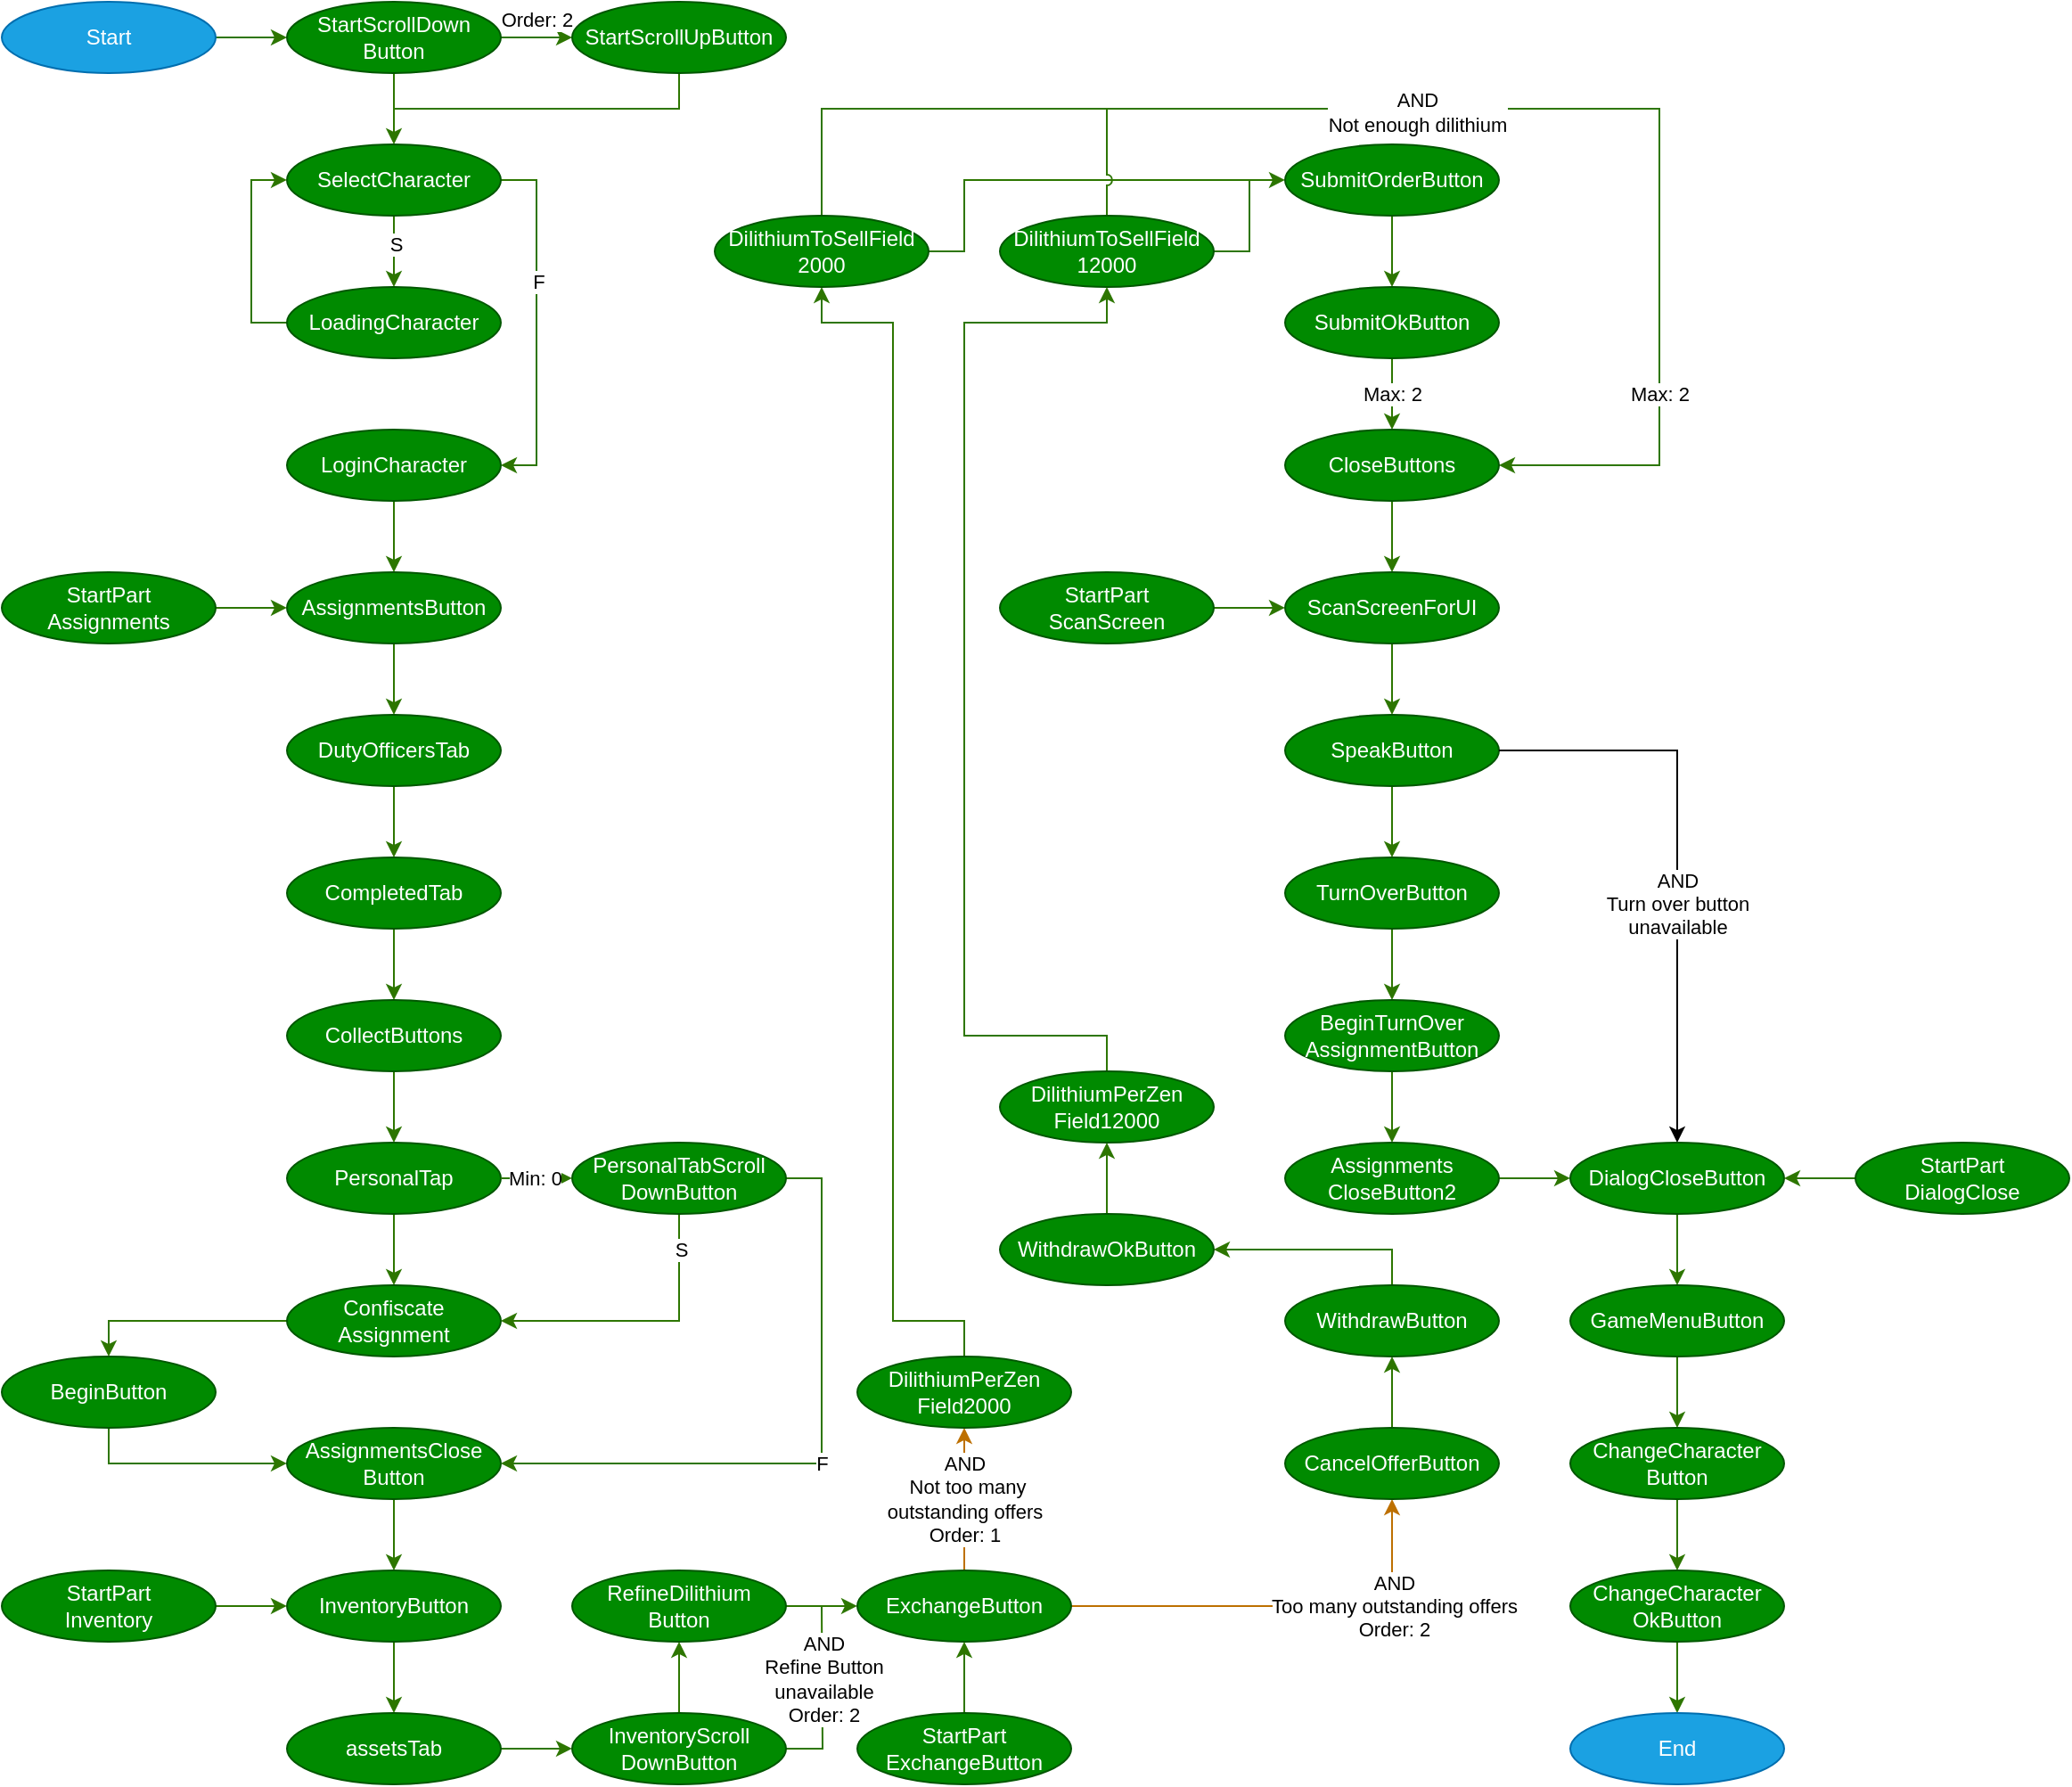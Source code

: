 <mxfile version="13.3.1" type="device"><diagram id="W7NEpKepBvYBmxMzA08W" name="Page-1"><mxGraphModel dx="813" dy="470" grid="1" gridSize="10" guides="1" tooltips="1" connect="1" arrows="1" fold="1" page="1" pageScale="1" pageWidth="1169" pageHeight="1654" background="none" math="0" shadow="0"><root><mxCell id="0"/><mxCell id="1" parent="0"/><mxCell id="Cbewk5WltCpb9IQP1k_U-22" style="edgeStyle=orthogonalEdgeStyle;rounded=0;jumpStyle=arc;orthogonalLoop=1;jettySize=auto;html=1;entryX=0;entryY=0.5;entryDx=0;entryDy=0;endArrow=classic;endFill=1;fillColor=#60a917;strokeColor=#2D7600;" edge="1" parent="1" source="p_ywFvlZEcqNKrBGRxpG-5" target="p_ywFvlZEcqNKrBGRxpG-8"><mxGeometry relative="1" as="geometry"/></mxCell><mxCell id="p_ywFvlZEcqNKrBGRxpG-5" value="Start" style="ellipse;whiteSpace=wrap;html=1;fillColor=#1ba1e2;strokeColor=#006EAF;fontColor=#ffffff;strokeWidth=1;perimeterSpacing=0;" parent="1" vertex="1"><mxGeometry width="120" height="40" as="geometry"/></mxCell><mxCell id="p_ywFvlZEcqNKrBGRxpG-17" value="" style="edgeStyle=orthogonalEdgeStyle;rounded=0;orthogonalLoop=1;jettySize=auto;html=1;fillColor=#60a917;strokeColor=#2D7600;" parent="1" source="p_ywFvlZEcqNKrBGRxpG-7" target="p_ywFvlZEcqNKrBGRxpG-16" edge="1"><mxGeometry relative="1" as="geometry"/></mxCell><mxCell id="p_ywFvlZEcqNKrBGRxpG-7" value="LoginCharacter" style="ellipse;whiteSpace=wrap;html=1;fillColor=#008a00;strokeColor=#005700;fontColor=#ffffff;" parent="1" vertex="1"><mxGeometry x="160" y="239.97" width="120" height="40" as="geometry"/></mxCell><mxCell id="p_ywFvlZEcqNKrBGRxpG-19" value="" style="edgeStyle=orthogonalEdgeStyle;rounded=0;orthogonalLoop=1;jettySize=auto;html=1;fillColor=#60a917;strokeColor=#2D7600;" parent="1" source="p_ywFvlZEcqNKrBGRxpG-16" target="p_ywFvlZEcqNKrBGRxpG-18" edge="1"><mxGeometry relative="1" as="geometry"/></mxCell><mxCell id="p_ywFvlZEcqNKrBGRxpG-16" value="AssignmentsButton" style="ellipse;whiteSpace=wrap;html=1;fillColor=#008a00;strokeColor=#005700;fontColor=#ffffff;" parent="1" vertex="1"><mxGeometry x="160" y="319.97" width="120" height="40" as="geometry"/></mxCell><mxCell id="3TfH2J4au8rCLl3XLpW0-4" style="edgeStyle=orthogonalEdgeStyle;rounded=0;orthogonalLoop=1;jettySize=auto;html=1;exitX=1;exitY=0.5;exitDx=0;exitDy=0;entryX=0;entryY=0.5;entryDx=0;entryDy=0;fillColor=#60a917;strokeColor=#2D7600;" parent="1" source="3TfH2J4au8rCLl3XLpW0-2" target="p_ywFvlZEcqNKrBGRxpG-16" edge="1"><mxGeometry relative="1" as="geometry"/></mxCell><mxCell id="3TfH2J4au8rCLl3XLpW0-2" value="StartPart&lt;br&gt;Assignments" style="ellipse;whiteSpace=wrap;html=1;fillColor=#008a00;strokeColor=#005700;fontColor=#ffffff;" parent="1" vertex="1"><mxGeometry y="319.97" width="120" height="40" as="geometry"/></mxCell><mxCell id="p_ywFvlZEcqNKrBGRxpG-21" value="" style="edgeStyle=orthogonalEdgeStyle;rounded=0;orthogonalLoop=1;jettySize=auto;html=1;fillColor=#60a917;strokeColor=#2D7600;" parent="1" source="p_ywFvlZEcqNKrBGRxpG-18" target="p_ywFvlZEcqNKrBGRxpG-20" edge="1"><mxGeometry relative="1" as="geometry"/></mxCell><mxCell id="p_ywFvlZEcqNKrBGRxpG-18" value="DutyOfficersTab" style="ellipse;whiteSpace=wrap;html=1;fillColor=#008a00;strokeColor=#005700;fontColor=#ffffff;" parent="1" vertex="1"><mxGeometry x="160" y="399.97" width="120" height="40" as="geometry"/></mxCell><mxCell id="p_ywFvlZEcqNKrBGRxpG-23" value="" style="edgeStyle=orthogonalEdgeStyle;rounded=0;orthogonalLoop=1;jettySize=auto;html=1;fillColor=#60a917;strokeColor=#2D7600;" parent="1" source="p_ywFvlZEcqNKrBGRxpG-20" target="p_ywFvlZEcqNKrBGRxpG-22" edge="1"><mxGeometry relative="1" as="geometry"/></mxCell><mxCell id="p_ywFvlZEcqNKrBGRxpG-20" value="CompletedTab" style="ellipse;whiteSpace=wrap;html=1;fillColor=#008a00;strokeColor=#005700;fontColor=#ffffff;" parent="1" vertex="1"><mxGeometry x="160" y="479.97" width="120" height="40" as="geometry"/></mxCell><mxCell id="p_ywFvlZEcqNKrBGRxpG-25" value="" style="edgeStyle=orthogonalEdgeStyle;rounded=0;orthogonalLoop=1;jettySize=auto;html=1;fillColor=#60a917;strokeColor=#2D7600;" parent="1" source="p_ywFvlZEcqNKrBGRxpG-22" target="p_ywFvlZEcqNKrBGRxpG-24" edge="1"><mxGeometry relative="1" as="geometry"/></mxCell><mxCell id="p_ywFvlZEcqNKrBGRxpG-22" value="CollectButtons" style="ellipse;whiteSpace=wrap;html=1;fillColor=#008a00;strokeColor=#005700;fontColor=#ffffff;" parent="1" vertex="1"><mxGeometry x="160" y="559.97" width="120" height="40" as="geometry"/></mxCell><mxCell id="p_ywFvlZEcqNKrBGRxpG-27" value="" style="edgeStyle=orthogonalEdgeStyle;rounded=0;orthogonalLoop=1;jettySize=auto;html=1;fillColor=#60a917;strokeColor=#2D7600;" parent="1" source="p_ywFvlZEcqNKrBGRxpG-24" target="p_ywFvlZEcqNKrBGRxpG-26" edge="1"><mxGeometry relative="1" as="geometry"/></mxCell><mxCell id="p_ywFvlZEcqNKrBGRxpG-24" value="PersonalTap" style="ellipse;whiteSpace=wrap;html=1;fillColor=#008a00;strokeColor=#005700;fontColor=#ffffff;" parent="1" vertex="1"><mxGeometry x="160" y="639.97" width="120" height="40" as="geometry"/></mxCell><mxCell id="fMu2e2osi7Rd0X2-IDZ--2" value="" style="edgeStyle=orthogonalEdgeStyle;rounded=0;orthogonalLoop=1;jettySize=auto;html=1;fillColor=#60a917;strokeColor=#2D7600;entryX=0.5;entryY=0;entryDx=0;entryDy=0;" parent="1" source="p_ywFvlZEcqNKrBGRxpG-26" target="fMu2e2osi7Rd0X2-IDZ--1" edge="1"><mxGeometry relative="1" as="geometry"/></mxCell><mxCell id="p_ywFvlZEcqNKrBGRxpG-26" value="Confiscate&lt;br&gt;Assignment" style="ellipse;whiteSpace=wrap;html=1;fillColor=#008a00;strokeColor=#005700;fontColor=#ffffff;" parent="1" vertex="1"><mxGeometry x="160" y="719.97" width="120" height="40" as="geometry"/></mxCell><mxCell id="fMu2e2osi7Rd0X2-IDZ--3" style="edgeStyle=orthogonalEdgeStyle;rounded=0;orthogonalLoop=1;jettySize=auto;html=1;exitX=0.5;exitY=1;exitDx=0;exitDy=0;entryX=0;entryY=0.5;entryDx=0;entryDy=0;fillColor=#60a917;strokeColor=#2D7600;" parent="1" source="fMu2e2osi7Rd0X2-IDZ--1" target="p_ywFvlZEcqNKrBGRxpG-32" edge="1"><mxGeometry relative="1" as="geometry"><Array as="points"><mxPoint x="60" y="819.97"/></Array></mxGeometry></mxCell><mxCell id="fMu2e2osi7Rd0X2-IDZ--1" value="BeginButton" style="ellipse;whiteSpace=wrap;html=1;fillColor=#008a00;strokeColor=#005700;fontColor=#ffffff;" parent="1" vertex="1"><mxGeometry y="759.97" width="120" height="40" as="geometry"/></mxCell><mxCell id="p_ywFvlZEcqNKrBGRxpG-38" value="" style="edgeStyle=orthogonalEdgeStyle;rounded=0;orthogonalLoop=1;jettySize=auto;html=1;fillColor=#60a917;strokeColor=#2D7600;entryX=0.5;entryY=0;entryDx=0;entryDy=0;" parent="1" source="p_ywFvlZEcqNKrBGRxpG-32" target="p_ywFvlZEcqNKrBGRxpG-37" edge="1"><mxGeometry relative="1" as="geometry"><mxPoint x="120" y="849.97" as="targetPoint"/><Array as="points"><mxPoint x="220" y="859.97"/><mxPoint x="220" y="859.97"/></Array></mxGeometry></mxCell><mxCell id="p_ywFvlZEcqNKrBGRxpG-32" value="AssignmentsClose&lt;br&gt;Button" style="ellipse;whiteSpace=wrap;html=1;fillColor=#008a00;strokeColor=#005700;fontColor=#ffffff;" parent="1" vertex="1"><mxGeometry x="160" y="799.97" width="120" height="40" as="geometry"/></mxCell><mxCell id="gNzH6PHO-jye1WKXRPZz-3" value="" style="edgeStyle=orthogonalEdgeStyle;rounded=0;orthogonalLoop=1;jettySize=auto;html=1;fillColor=#60a917;strokeColor=#2D7600;" parent="1" source="p_ywFvlZEcqNKrBGRxpG-37" target="gNzH6PHO-jye1WKXRPZz-2" edge="1"><mxGeometry relative="1" as="geometry"/></mxCell><mxCell id="p_ywFvlZEcqNKrBGRxpG-37" value="InventoryButton" style="ellipse;whiteSpace=wrap;html=1;fillColor=#008a00;strokeColor=#005700;fontColor=#ffffff;" parent="1" vertex="1"><mxGeometry x="160" y="879.97" width="120" height="40" as="geometry"/></mxCell><mxCell id="gNzH6PHO-jye1WKXRPZz-4" style="edgeStyle=orthogonalEdgeStyle;rounded=0;orthogonalLoop=1;jettySize=auto;html=1;exitX=1;exitY=0.5;exitDx=0;exitDy=0;entryX=0;entryY=0.5;entryDx=0;entryDy=0;fillColor=#60a917;strokeColor=#2D7600;" parent="1" source="gNzH6PHO-jye1WKXRPZz-2" target="p_ywFvlZEcqNKrBGRxpG-41" edge="1"><mxGeometry relative="1" as="geometry"/></mxCell><mxCell id="gNzH6PHO-jye1WKXRPZz-2" value="assetsTab" style="ellipse;whiteSpace=wrap;html=1;fillColor=#008a00;strokeColor=#005700;fontColor=#ffffff;" parent="1" vertex="1"><mxGeometry x="160" y="959.97" width="120" height="40" as="geometry"/></mxCell><mxCell id="gNzH6PHO-jye1WKXRPZz-1" style="edgeStyle=orthogonalEdgeStyle;rounded=0;orthogonalLoop=1;jettySize=auto;html=1;fillColor=#60a917;strokeColor=#2D7600;entryX=0.5;entryY=1;entryDx=0;entryDy=0;exitX=0.5;exitY=0;exitDx=0;exitDy=0;" parent="1" source="p_ywFvlZEcqNKrBGRxpG-41" target="p_ywFvlZEcqNKrBGRxpG-39" edge="1"><mxGeometry relative="1" as="geometry"><mxPoint x="340" y="1119.97" as="targetPoint"/><Array as="points"/><mxPoint x="480" y="1119.97" as="sourcePoint"/></mxGeometry></mxCell><mxCell id="Cbewk5WltCpb9IQP1k_U-2" value="" style="edgeStyle=orthogonalEdgeStyle;rounded=0;orthogonalLoop=1;jettySize=auto;html=1;fillColor=#60a917;strokeColor=#2D7600;endArrow=none;endFill=0;" edge="1" parent="1" source="p_ywFvlZEcqNKrBGRxpG-41"><mxGeometry x="0.2" relative="1" as="geometry"><mxPoint x="460" y="900" as="targetPoint"/><mxPoint as="offset"/></mxGeometry></mxCell><mxCell id="Cbewk5WltCpb9IQP1k_U-20" value="AND&lt;br&gt;Refine Button&lt;br&gt;unavailable&lt;br&gt;Order: 2" style="edgeLabel;html=1;align=center;verticalAlign=middle;resizable=0;points=[];" vertex="1" connectable="0" parent="Cbewk5WltCpb9IQP1k_U-2"><mxGeometry x="0.012" y="2" relative="1" as="geometry"><mxPoint x="1.98" y="-9.17" as="offset"/></mxGeometry></mxCell><mxCell id="p_ywFvlZEcqNKrBGRxpG-41" value="InventoryScroll&lt;br&gt;DownButton" style="ellipse;whiteSpace=wrap;html=1;fillColor=#008a00;strokeColor=#005700;fontColor=#ffffff;" parent="1" vertex="1"><mxGeometry x="320" y="959.97" width="120" height="40" as="geometry"/></mxCell><mxCell id="p_ywFvlZEcqNKrBGRxpG-48" value="" style="edgeStyle=orthogonalEdgeStyle;rounded=0;orthogonalLoop=1;jettySize=auto;html=1;exitX=1;exitY=0.5;exitDx=0;exitDy=0;fillColor=#60a917;strokeColor=#2D7600;entryX=0;entryY=0.5;entryDx=0;entryDy=0;" parent="1" source="p_ywFvlZEcqNKrBGRxpG-39" target="p_ywFvlZEcqNKrBGRxpG-47" edge="1"><mxGeometry relative="1" as="geometry"><mxPoint x="440" y="1099.97" as="sourcePoint"/></mxGeometry></mxCell><mxCell id="p_ywFvlZEcqNKrBGRxpG-39" value="RefineDilithium&lt;br&gt;Button" style="ellipse;whiteSpace=wrap;html=1;fillColor=#008a00;strokeColor=#005700;fontColor=#ffffff;" parent="1" vertex="1"><mxGeometry x="320" y="879.97" width="120" height="40" as="geometry"/></mxCell><mxCell id="p_ywFvlZEcqNKrBGRxpG-50" value="" style="edgeStyle=orthogonalEdgeStyle;rounded=0;orthogonalLoop=1;jettySize=auto;html=1;fillColor=#f0a30a;strokeColor=#BD7000;" parent="1" source="p_ywFvlZEcqNKrBGRxpG-47" target="p_ywFvlZEcqNKrBGRxpG-49" edge="1"><mxGeometry relative="1" as="geometry"/></mxCell><mxCell id="dbZyJBr1AUIEN_ZuIDMa-4" value="AND&lt;br&gt;&amp;nbsp;Not too many &lt;br&gt;outstanding offers&lt;br&gt;Order: 1" style="edgeLabel;html=1;align=center;verticalAlign=middle;resizable=0;points=[];" parent="p_ywFvlZEcqNKrBGRxpG-50" vertex="1" connectable="0"><mxGeometry x="-0.248" relative="1" as="geometry"><mxPoint y="-10" as="offset"/></mxGeometry></mxCell><mxCell id="fMu2e2osi7Rd0X2-IDZ--8" value="" style="edgeStyle=orthogonalEdgeStyle;rounded=0;orthogonalLoop=1;jettySize=auto;html=1;fillColor=#f0a30a;strokeColor=#BD7000;" parent="1" source="p_ywFvlZEcqNKrBGRxpG-47" target="fMu2e2osi7Rd0X2-IDZ--7" edge="1"><mxGeometry relative="1" as="geometry"/></mxCell><mxCell id="fMu2e2osi7Rd0X2-IDZ--10" value="AND&lt;br&gt;Too many outstanding&amp;nbsp;offers&lt;br&gt;Order: 2" style="edgeLabel;html=1;align=center;verticalAlign=middle;resizable=0;points=[];" parent="fMu2e2osi7Rd0X2-IDZ--8" vertex="1" connectable="0"><mxGeometry x="-0.284" y="-1" relative="1" as="geometry"><mxPoint x="94.29" y="-1.03" as="offset"/></mxGeometry></mxCell><mxCell id="p_ywFvlZEcqNKrBGRxpG-47" value="ExchangeButton" style="ellipse;whiteSpace=wrap;html=1;fillColor=#008a00;strokeColor=#005700;fontColor=#ffffff;" parent="1" vertex="1"><mxGeometry x="480" y="879.97" width="120" height="40" as="geometry"/></mxCell><mxCell id="fMu2e2osi7Rd0X2-IDZ--12" value="" style="edgeStyle=orthogonalEdgeStyle;rounded=0;orthogonalLoop=1;jettySize=auto;html=1;fillColor=#60a917;strokeColor=#2D7600;" parent="1" source="fMu2e2osi7Rd0X2-IDZ--7" target="fMu2e2osi7Rd0X2-IDZ--11" edge="1"><mxGeometry relative="1" as="geometry"/></mxCell><mxCell id="fMu2e2osi7Rd0X2-IDZ--7" value="CancelOfferButton" style="ellipse;whiteSpace=wrap;html=1;fillColor=#008a00;strokeColor=#005700;fontColor=#ffffff;" parent="1" vertex="1"><mxGeometry x="720" y="799.97" width="120" height="40" as="geometry"/></mxCell><mxCell id="fMu2e2osi7Rd0X2-IDZ--17" value="" style="edgeStyle=orthogonalEdgeStyle;rounded=0;orthogonalLoop=1;jettySize=auto;html=1;fillColor=#60a917;strokeColor=#2D7600;entryX=1;entryY=0.5;entryDx=0;entryDy=0;exitX=0.5;exitY=0;exitDx=0;exitDy=0;" parent="1" source="fMu2e2osi7Rd0X2-IDZ--11" target="fMu2e2osi7Rd0X2-IDZ--16" edge="1"><mxGeometry relative="1" as="geometry"/></mxCell><mxCell id="fMu2e2osi7Rd0X2-IDZ--11" value="WithdrawButton" style="ellipse;whiteSpace=wrap;html=1;fillColor=#008a00;strokeColor=#005700;fontColor=#ffffff;" parent="1" vertex="1"><mxGeometry x="720" y="719.97" width="120" height="40" as="geometry"/></mxCell><mxCell id="fMu2e2osi7Rd0X2-IDZ--20" style="edgeStyle=orthogonalEdgeStyle;rounded=0;orthogonalLoop=1;jettySize=auto;html=1;exitX=0.5;exitY=0;exitDx=0;exitDy=0;fillColor=#60a917;strokeColor=#2D7600;entryX=0.5;entryY=1;entryDx=0;entryDy=0;" parent="1" source="fMu2e2osi7Rd0X2-IDZ--16" target="2sWqaY0RKJNXWkmNAtUj-3" edge="1"><mxGeometry relative="1" as="geometry"><Array as="points"/><mxPoint x="570" y="670" as="targetPoint"/></mxGeometry></mxCell><mxCell id="fMu2e2osi7Rd0X2-IDZ--16" value="WithdrawOkButton" style="ellipse;whiteSpace=wrap;html=1;fillColor=#008a00;strokeColor=#005700;fontColor=#ffffff;" parent="1" vertex="1"><mxGeometry x="560" y="679.97" width="120" height="40" as="geometry"/></mxCell><mxCell id="p_ywFvlZEcqNKrBGRxpG-52" value="" style="edgeStyle=orthogonalEdgeStyle;rounded=0;orthogonalLoop=1;jettySize=auto;html=1;exitX=0.5;exitY=0;exitDx=0;exitDy=0;fillColor=#60a917;strokeColor=#2D7600;entryX=0.5;entryY=1;entryDx=0;entryDy=0;" parent="1" source="p_ywFvlZEcqNKrBGRxpG-49" target="p_ywFvlZEcqNKrBGRxpG-51" edge="1"><mxGeometry relative="1" as="geometry"><Array as="points"><mxPoint x="540" y="740"/><mxPoint x="500" y="740"/><mxPoint x="500" y="180"/><mxPoint x="460" y="180"/></Array><mxPoint x="500" y="1009.97" as="sourcePoint"/><mxPoint x="400" y="220" as="targetPoint"/></mxGeometry></mxCell><mxCell id="p_ywFvlZEcqNKrBGRxpG-49" value="DilithiumPerZen&lt;br&gt;Field2000" style="ellipse;whiteSpace=wrap;html=1;fillColor=#008a00;strokeColor=#005700;fontColor=#ffffff;" parent="1" vertex="1"><mxGeometry x="480" y="759.97" width="120" height="40" as="geometry"/></mxCell><mxCell id="fMu2e2osi7Rd0X2-IDZ--4" style="edgeStyle=orthogonalEdgeStyle;rounded=0;orthogonalLoop=1;jettySize=auto;html=1;exitX=1;exitY=0.5;exitDx=0;exitDy=0;entryX=0;entryY=0.5;entryDx=0;entryDy=0;fillColor=#60a917;strokeColor=#2D7600;jumpStyle=arc;" parent="1" source="p_ywFvlZEcqNKrBGRxpG-51" target="p_ywFvlZEcqNKrBGRxpG-53" edge="1"><mxGeometry relative="1" as="geometry"><mxPoint x="520" y="69.97" as="targetPoint"/><Array as="points"><mxPoint x="540" y="140"/><mxPoint x="540" y="100"/></Array></mxGeometry></mxCell><mxCell id="48sSgVS4rO6huX9m4usU-4" style="edgeStyle=orthogonalEdgeStyle;rounded=0;orthogonalLoop=1;jettySize=auto;html=1;entryX=1;entryY=0.5;entryDx=0;entryDy=0;exitX=0.5;exitY=0;exitDx=0;exitDy=0;fillColor=#60a917;strokeColor=#2D7600;jumpStyle=arc;" parent="1" source="fMu2e2osi7Rd0X2-IDZ--19" target="p_ywFvlZEcqNKrBGRxpG-57" edge="1"><mxGeometry relative="1" as="geometry"><mxPoint x="840" y="19.97" as="sourcePoint"/><Array as="points"><mxPoint x="620" y="60"/><mxPoint x="930" y="60"/><mxPoint x="930" y="260"/></Array></mxGeometry></mxCell><mxCell id="Cbewk5WltCpb9IQP1k_U-16" value="AND&lt;br&gt;Not enough dilithium" style="edgeLabel;html=1;align=center;verticalAlign=middle;resizable=0;points=[];" vertex="1" connectable="0" parent="48sSgVS4rO6huX9m4usU-4"><mxGeometry x="-0.292" y="-2" relative="1" as="geometry"><mxPoint as="offset"/></mxGeometry></mxCell><mxCell id="Cbewk5WltCpb9IQP1k_U-15" style="edgeStyle=orthogonalEdgeStyle;rounded=0;jumpStyle=arc;orthogonalLoop=1;jettySize=auto;html=1;exitX=0.5;exitY=0;exitDx=0;exitDy=0;endArrow=none;endFill=0;fillColor=#60a917;strokeColor=#2D7600;" edge="1" parent="1" source="p_ywFvlZEcqNKrBGRxpG-51"><mxGeometry relative="1" as="geometry"><mxPoint x="620" y="60" as="targetPoint"/><Array as="points"><mxPoint x="460" y="60"/></Array></mxGeometry></mxCell><mxCell id="p_ywFvlZEcqNKrBGRxpG-51" value="DilithiumToSellField&lt;br&gt;2000" style="ellipse;whiteSpace=wrap;html=1;fillColor=#008a00;strokeColor=#005700;fontColor=#ffffff;" parent="1" vertex="1"><mxGeometry x="400" y="119.97" width="120" height="40" as="geometry"/></mxCell><mxCell id="p_ywFvlZEcqNKrBGRxpG-56" value="" style="edgeStyle=orthogonalEdgeStyle;rounded=0;orthogonalLoop=1;jettySize=auto;html=1;fillColor=#60a917;strokeColor=#2D7600;" parent="1" source="p_ywFvlZEcqNKrBGRxpG-53" target="p_ywFvlZEcqNKrBGRxpG-55" edge="1"><mxGeometry relative="1" as="geometry"/></mxCell><mxCell id="p_ywFvlZEcqNKrBGRxpG-53" value="SubmitOrderButton" style="ellipse;whiteSpace=wrap;html=1;fillColor=#008a00;strokeColor=#005700;fontColor=#ffffff;" parent="1" vertex="1"><mxGeometry x="720" y="79.97" width="120" height="40" as="geometry"/></mxCell><mxCell id="p_ywFvlZEcqNKrBGRxpG-58" value="" style="edgeStyle=orthogonalEdgeStyle;rounded=0;orthogonalLoop=1;jettySize=auto;html=1;exitX=0.5;exitY=1;exitDx=0;exitDy=0;fillColor=#60a917;strokeColor=#2D7600;" parent="1" source="p_ywFvlZEcqNKrBGRxpG-55" target="p_ywFvlZEcqNKrBGRxpG-57" edge="1"><mxGeometry relative="1" as="geometry"><mxPoint x="780" y="279.97" as="sourcePoint"/></mxGeometry></mxCell><mxCell id="fMu2e2osi7Rd0X2-IDZ--22" value="Max: 2" style="edgeLabel;html=1;align=center;verticalAlign=middle;resizable=0;points=[];" parent="p_ywFvlZEcqNKrBGRxpG-58" vertex="1" connectable="0"><mxGeometry x="0.195" relative="1" as="geometry"><mxPoint y="-4.17" as="offset"/></mxGeometry></mxCell><mxCell id="p_ywFvlZEcqNKrBGRxpG-55" value="SubmitOkButton" style="ellipse;whiteSpace=wrap;html=1;fillColor=#008a00;strokeColor=#005700;fontColor=#ffffff;" parent="1" vertex="1"><mxGeometry x="720" y="159.97" width="120" height="40" as="geometry"/></mxCell><mxCell id="p_ywFvlZEcqNKrBGRxpG-60" value="" style="edgeStyle=orthogonalEdgeStyle;rounded=0;orthogonalLoop=1;jettySize=auto;html=1;fillColor=#60a917;strokeColor=#2D7600;" parent="1" source="p_ywFvlZEcqNKrBGRxpG-57" target="p_ywFvlZEcqNKrBGRxpG-59" edge="1"><mxGeometry relative="1" as="geometry"/></mxCell><mxCell id="p_ywFvlZEcqNKrBGRxpG-57" value="CloseButtons" style="ellipse;whiteSpace=wrap;html=1;fillColor=#008a00;strokeColor=#005700;fontColor=#ffffff;" parent="1" vertex="1"><mxGeometry x="720" y="239.97" width="120" height="40" as="geometry"/></mxCell><mxCell id="p_ywFvlZEcqNKrBGRxpG-62" value="" style="edgeStyle=orthogonalEdgeStyle;rounded=0;orthogonalLoop=1;jettySize=auto;html=1;fillColor=#60a917;strokeColor=#2D7600;" parent="1" source="p_ywFvlZEcqNKrBGRxpG-59" target="p_ywFvlZEcqNKrBGRxpG-61" edge="1"><mxGeometry relative="1" as="geometry"/></mxCell><mxCell id="p_ywFvlZEcqNKrBGRxpG-59" value="ScanScreenForUI" style="ellipse;whiteSpace=wrap;html=1;fillColor=#008a00;strokeColor=#005700;fontColor=#ffffff;" parent="1" vertex="1"><mxGeometry x="720" y="319.97" width="120" height="40" as="geometry"/></mxCell><mxCell id="p_ywFvlZEcqNKrBGRxpG-64" value="" style="edgeStyle=orthogonalEdgeStyle;rounded=0;orthogonalLoop=1;jettySize=auto;html=1;fillColor=#60a917;strokeColor=#2D7600;" parent="1" source="p_ywFvlZEcqNKrBGRxpG-61" target="p_ywFvlZEcqNKrBGRxpG-63" edge="1"><mxGeometry relative="1" as="geometry"/></mxCell><mxCell id="p_ywFvlZEcqNKrBGRxpG-61" value="SpeakButton" style="ellipse;whiteSpace=wrap;html=1;fillColor=#008a00;strokeColor=#005700;fontColor=#ffffff;" parent="1" vertex="1"><mxGeometry x="720" y="399.97" width="120" height="40" as="geometry"/></mxCell><mxCell id="48sSgVS4rO6huX9m4usU-8" style="edgeStyle=orthogonalEdgeStyle;rounded=0;orthogonalLoop=1;jettySize=auto;html=1;entryX=0.5;entryY=0;entryDx=0;entryDy=0;exitX=1;exitY=0.5;exitDx=0;exitDy=0;" parent="1" source="p_ywFvlZEcqNKrBGRxpG-61" target="p_ywFvlZEcqNKrBGRxpG-69" edge="1"><mxGeometry relative="1" as="geometry"><mxPoint x="940" y="439.97" as="sourcePoint"/></mxGeometry></mxCell><mxCell id="Cbewk5WltCpb9IQP1k_U-23" value="AND&lt;br&gt;Turn over button&lt;br&gt;unavailable" style="edgeLabel;html=1;align=center;verticalAlign=middle;resizable=0;points=[];" vertex="1" connectable="0" parent="48sSgVS4rO6huX9m4usU-8"><mxGeometry x="0.163" relative="1" as="geometry"><mxPoint as="offset"/></mxGeometry></mxCell><mxCell id="p_ywFvlZEcqNKrBGRxpG-66" value="" style="edgeStyle=orthogonalEdgeStyle;rounded=0;orthogonalLoop=1;jettySize=auto;html=1;fillColor=#60a917;strokeColor=#2D7600;" parent="1" source="p_ywFvlZEcqNKrBGRxpG-63" target="p_ywFvlZEcqNKrBGRxpG-65" edge="1"><mxGeometry relative="1" as="geometry"/></mxCell><mxCell id="p_ywFvlZEcqNKrBGRxpG-63" value="TurnOverButton" style="ellipse;whiteSpace=wrap;html=1;fillColor=#008a00;strokeColor=#005700;fontColor=#ffffff;" parent="1" vertex="1"><mxGeometry x="720" y="479.97" width="120" height="40" as="geometry"/></mxCell><mxCell id="p_ywFvlZEcqNKrBGRxpG-78" value="" style="edgeStyle=orthogonalEdgeStyle;rounded=0;orthogonalLoop=1;jettySize=auto;html=1;entryX=0.5;entryY=0;entryDx=0;entryDy=0;fillColor=#60a917;strokeColor=#2D7600;" parent="1" source="p_ywFvlZEcqNKrBGRxpG-65" target="p_ywFvlZEcqNKrBGRxpG-67" edge="1"><mxGeometry relative="1" as="geometry"><mxPoint x="880" y="659.97" as="targetPoint"/></mxGeometry></mxCell><mxCell id="p_ywFvlZEcqNKrBGRxpG-65" value="BeginTurnOver&lt;br&gt;AssignmentButton" style="ellipse;whiteSpace=wrap;html=1;fillColor=#008a00;strokeColor=#005700;fontColor=#ffffff;" parent="1" vertex="1"><mxGeometry x="720" y="559.97" width="120" height="40" as="geometry"/></mxCell><mxCell id="p_ywFvlZEcqNKrBGRxpG-70" value="" style="edgeStyle=orthogonalEdgeStyle;rounded=0;orthogonalLoop=1;jettySize=auto;html=1;fillColor=#60a917;strokeColor=#2D7600;" parent="1" source="p_ywFvlZEcqNKrBGRxpG-67" target="p_ywFvlZEcqNKrBGRxpG-69" edge="1"><mxGeometry relative="1" as="geometry"/></mxCell><mxCell id="p_ywFvlZEcqNKrBGRxpG-67" value="Assignments&lt;br&gt;CloseButton2" style="ellipse;whiteSpace=wrap;html=1;fillColor=#008a00;strokeColor=#005700;fontColor=#ffffff;" parent="1" vertex="1"><mxGeometry x="720" y="639.97" width="120" height="40" as="geometry"/></mxCell><mxCell id="p_ywFvlZEcqNKrBGRxpG-72" value="" style="edgeStyle=orthogonalEdgeStyle;rounded=0;orthogonalLoop=1;jettySize=auto;html=1;fillColor=#60a917;strokeColor=#2D7600;" parent="1" source="p_ywFvlZEcqNKrBGRxpG-69" target="p_ywFvlZEcqNKrBGRxpG-71" edge="1"><mxGeometry relative="1" as="geometry"/></mxCell><mxCell id="p_ywFvlZEcqNKrBGRxpG-69" value="DialogCloseButton" style="ellipse;whiteSpace=wrap;html=1;fillColor=#008a00;strokeColor=#005700;fontColor=#ffffff;" parent="1" vertex="1"><mxGeometry x="880" y="639.97" width="120" height="40" as="geometry"/></mxCell><mxCell id="p_ywFvlZEcqNKrBGRxpG-74" value="" style="edgeStyle=orthogonalEdgeStyle;rounded=0;orthogonalLoop=1;jettySize=auto;html=1;fillColor=#60a917;strokeColor=#2D7600;" parent="1" source="p_ywFvlZEcqNKrBGRxpG-71" target="p_ywFvlZEcqNKrBGRxpG-73" edge="1"><mxGeometry relative="1" as="geometry"/></mxCell><mxCell id="p_ywFvlZEcqNKrBGRxpG-71" value="GameMenuButton" style="ellipse;whiteSpace=wrap;html=1;fillColor=#008a00;strokeColor=#005700;fontColor=#ffffff;" parent="1" vertex="1"><mxGeometry x="880" y="719.97" width="120" height="40" as="geometry"/></mxCell><mxCell id="p_ywFvlZEcqNKrBGRxpG-76" value="" style="edgeStyle=orthogonalEdgeStyle;rounded=0;orthogonalLoop=1;jettySize=auto;html=1;fillColor=#60a917;strokeColor=#2D7600;" parent="1" source="p_ywFvlZEcqNKrBGRxpG-73" target="p_ywFvlZEcqNKrBGRxpG-75" edge="1"><mxGeometry relative="1" as="geometry"/></mxCell><mxCell id="p_ywFvlZEcqNKrBGRxpG-73" value="ChangeCharacter&lt;br&gt;Button" style="ellipse;whiteSpace=wrap;html=1;fillColor=#008a00;strokeColor=#005700;fontColor=#ffffff;" parent="1" vertex="1"><mxGeometry x="880" y="799.97" width="120" height="40" as="geometry"/></mxCell><mxCell id="fMu2e2osi7Rd0X2-IDZ--6" value="" style="edgeStyle=orthogonalEdgeStyle;rounded=0;orthogonalLoop=1;jettySize=auto;html=1;fillColor=#60a917;strokeColor=#2D7600;" parent="1" source="p_ywFvlZEcqNKrBGRxpG-75" target="fMu2e2osi7Rd0X2-IDZ--5" edge="1"><mxGeometry relative="1" as="geometry"/></mxCell><mxCell id="p_ywFvlZEcqNKrBGRxpG-75" value="ChangeCharacter&lt;br&gt;OkButton" style="ellipse;whiteSpace=wrap;html=1;fillColor=#008a00;strokeColor=#005700;fontColor=#ffffff;" parent="1" vertex="1"><mxGeometry x="880" y="879.97" width="120" height="40" as="geometry"/></mxCell><mxCell id="fMu2e2osi7Rd0X2-IDZ--5" value="End" style="ellipse;whiteSpace=wrap;html=1;fillColor=#1ba1e2;strokeColor=#006EAF;fontColor=#ffffff;" parent="1" vertex="1"><mxGeometry x="880" y="959.97" width="120" height="40" as="geometry"/></mxCell><mxCell id="p_ywFvlZEcqNKrBGRxpG-85" value="" style="edgeStyle=orthogonalEdgeStyle;rounded=0;orthogonalLoop=1;jettySize=auto;html=1;fillColor=#60a917;strokeColor=#2D7600;" parent="1" source="p_ywFvlZEcqNKrBGRxpG-8" target="p_ywFvlZEcqNKrBGRxpG-84" edge="1"><mxGeometry relative="1" as="geometry"/></mxCell><mxCell id="Cbewk5WltCpb9IQP1k_U-21" value="Order: 2" style="edgeLabel;html=1;align=center;verticalAlign=middle;resizable=0;points=[];" vertex="1" connectable="0" parent="p_ywFvlZEcqNKrBGRxpG-85"><mxGeometry x="0.264" y="-1" relative="1" as="geometry"><mxPoint x="-5.28" y="-10.97" as="offset"/></mxGeometry></mxCell><mxCell id="bVPRit153Ms9botiIQfc-2" value="" style="edgeStyle=orthogonalEdgeStyle;rounded=0;orthogonalLoop=1;jettySize=auto;html=1;fillColor=#60a917;strokeColor=#2D7600;entryX=0.5;entryY=0;entryDx=0;entryDy=0;exitX=0.5;exitY=1;exitDx=0;exitDy=0;" parent="1" source="p_ywFvlZEcqNKrBGRxpG-8" target="bVPRit153Ms9botiIQfc-1" edge="1"><mxGeometry relative="1" as="geometry"><Array as="points"><mxPoint x="220" y="50"/><mxPoint x="220" y="50"/></Array></mxGeometry></mxCell><mxCell id="p_ywFvlZEcqNKrBGRxpG-8" value="StartScrollDown&lt;br&gt;Button" style="ellipse;whiteSpace=wrap;html=1;fillColor=#008a00;strokeColor=#005700;fontColor=#ffffff;" parent="1" vertex="1"><mxGeometry x="160" width="120" height="40" as="geometry"/></mxCell><mxCell id="bVPRit153Ms9botiIQfc-11" style="edgeStyle=orthogonalEdgeStyle;rounded=0;orthogonalLoop=1;jettySize=auto;html=1;exitX=0.5;exitY=1;exitDx=0;exitDy=0;entryX=0.5;entryY=0;entryDx=0;entryDy=0;fillColor=#60a917;strokeColor=#2D7600;" parent="1" source="bVPRit153Ms9botiIQfc-1" target="bVPRit153Ms9botiIQfc-4" edge="1"><mxGeometry relative="1" as="geometry"/></mxCell><mxCell id="gNzH6PHO-jye1WKXRPZz-10" value="S" style="edgeLabel;html=1;align=center;verticalAlign=middle;resizable=0;points=[];" parent="bVPRit153Ms9botiIQfc-11" vertex="1" connectable="0"><mxGeometry x="-0.213" y="1" relative="1" as="geometry"><mxPoint as="offset"/></mxGeometry></mxCell><mxCell id="bVPRit153Ms9botiIQfc-13" style="edgeStyle=orthogonalEdgeStyle;rounded=0;orthogonalLoop=1;jettySize=auto;html=1;exitX=1;exitY=0.5;exitDx=0;exitDy=0;entryX=1;entryY=0.5;entryDx=0;entryDy=0;fillColor=#60a917;strokeColor=#2D7600;" parent="1" source="bVPRit153Ms9botiIQfc-1" target="p_ywFvlZEcqNKrBGRxpG-7" edge="1"><mxGeometry relative="1" as="geometry"/></mxCell><mxCell id="gNzH6PHO-jye1WKXRPZz-11" value="F" style="edgeLabel;html=1;align=center;verticalAlign=middle;resizable=0;points=[];" parent="bVPRit153Ms9botiIQfc-13" vertex="1" connectable="0"><mxGeometry x="-0.229" y="1" relative="1" as="geometry"><mxPoint as="offset"/></mxGeometry></mxCell><mxCell id="bVPRit153Ms9botiIQfc-1" value="SelectCharacter" style="ellipse;whiteSpace=wrap;html=1;fillColor=#008a00;strokeColor=#005700;fontColor=#ffffff;" parent="1" vertex="1"><mxGeometry x="160" y="79.97" width="120" height="40" as="geometry"/></mxCell><mxCell id="bVPRit153Ms9botiIQfc-7" style="edgeStyle=orthogonalEdgeStyle;rounded=0;orthogonalLoop=1;jettySize=auto;html=1;exitX=0;exitY=0.5;exitDx=0;exitDy=0;entryX=0;entryY=0.5;entryDx=0;entryDy=0;fillColor=#60a917;strokeColor=#2D7600;" parent="1" source="bVPRit153Ms9botiIQfc-4" target="bVPRit153Ms9botiIQfc-1" edge="1"><mxGeometry relative="1" as="geometry"><Array as="points"><mxPoint x="140" y="179.97"/><mxPoint x="140" y="99.97"/></Array></mxGeometry></mxCell><mxCell id="bVPRit153Ms9botiIQfc-4" value="LoadingCharacter" style="ellipse;whiteSpace=wrap;html=1;fillColor=#008a00;strokeColor=#005700;fontColor=#ffffff;" parent="1" vertex="1"><mxGeometry x="160" y="159.97" width="120" height="40" as="geometry"/></mxCell><mxCell id="bVPRit153Ms9botiIQfc-3" style="edgeStyle=orthogonalEdgeStyle;rounded=0;orthogonalLoop=1;jettySize=auto;html=1;exitX=0.5;exitY=1;exitDx=0;exitDy=0;fillColor=#60a917;strokeColor=#2D7600;endArrow=none;endFill=0;" parent="1" source="p_ywFvlZEcqNKrBGRxpG-84" edge="1"><mxGeometry relative="1" as="geometry"><mxPoint x="220" y="60" as="targetPoint"/><Array as="points"><mxPoint x="380" y="60"/></Array></mxGeometry></mxCell><mxCell id="p_ywFvlZEcqNKrBGRxpG-84" value="StartScrollUpButton" style="ellipse;whiteSpace=wrap;html=1;fillColor=#008a00;strokeColor=#005700;fontColor=#ffffff;" parent="1" vertex="1"><mxGeometry x="320" width="120" height="40" as="geometry"/></mxCell><mxCell id="p_ywFvlZEcqNKrBGRxpG-34" value="F" style="edgeStyle=orthogonalEdgeStyle;rounded=0;orthogonalLoop=1;jettySize=auto;html=1;exitX=1;exitY=0.5;exitDx=0;exitDy=0;entryX=1;entryY=0.5;entryDx=0;entryDy=0;fillColor=#60a917;strokeColor=#2D7600;" parent="1" source="p_ywFvlZEcqNKrBGRxpG-28" target="p_ywFvlZEcqNKrBGRxpG-32" edge="1"><mxGeometry relative="1" as="geometry"><mxPoint x="390" y="809.97" as="sourcePoint"/><Array as="points"><mxPoint x="460" y="659.97"/><mxPoint x="460" y="819.97"/></Array><mxPoint x="340" y="849.97" as="targetPoint"/><mxPoint as="offset"/></mxGeometry></mxCell><mxCell id="QzV00PkiafwxrAoek7B--3" value="" style="edgeStyle=orthogonalEdgeStyle;rounded=0;orthogonalLoop=1;jettySize=auto;html=1;entryX=1;entryY=0.5;entryDx=0;entryDy=0;fillColor=#60a917;strokeColor=#2D7600;" parent="1" source="p_ywFvlZEcqNKrBGRxpG-28" target="p_ywFvlZEcqNKrBGRxpG-26" edge="1"><mxGeometry relative="1" as="geometry"><mxPoint x="380" y="719.97" as="targetPoint"/><Array as="points"><mxPoint x="380" y="739.97"/></Array></mxGeometry></mxCell><mxCell id="QzV00PkiafwxrAoek7B--5" value="S" style="edgeLabel;html=1;align=center;verticalAlign=middle;resizable=0;points=[];" parent="QzV00PkiafwxrAoek7B--3" vertex="1" connectable="0"><mxGeometry x="-0.749" y="1" relative="1" as="geometry"><mxPoint as="offset"/></mxGeometry></mxCell><mxCell id="p_ywFvlZEcqNKrBGRxpG-28" value="PersonalTabScroll&lt;br&gt;DownButton" style="ellipse;whiteSpace=wrap;html=1;fillColor=#008a00;strokeColor=#005700;fontColor=#ffffff;" parent="1" vertex="1"><mxGeometry x="320" y="639.97" width="120" height="40" as="geometry"/></mxCell><mxCell id="p_ywFvlZEcqNKrBGRxpG-29" value="" style="endArrow=classic;html=1;entryX=0;entryY=0.5;entryDx=0;entryDy=0;exitX=1;exitY=0.5;exitDx=0;exitDy=0;fillColor=#60a917;strokeColor=#2D7600;" parent="1" source="p_ywFvlZEcqNKrBGRxpG-24" target="p_ywFvlZEcqNKrBGRxpG-28" edge="1"><mxGeometry width="50" height="50" relative="1" as="geometry"><mxPoint x="280" y="659.97" as="sourcePoint"/><mxPoint x="350.711" y="659.97" as="targetPoint"/></mxGeometry></mxCell><mxCell id="2sWqaY0RKJNXWkmNAtUj-5" value="Min: 0" style="edgeLabel;html=1;align=center;verticalAlign=middle;resizable=0;points=[];" parent="p_ywFvlZEcqNKrBGRxpG-29" vertex="1" connectable="0"><mxGeometry x="-0.044" relative="1" as="geometry"><mxPoint as="offset"/></mxGeometry></mxCell><mxCell id="Cbewk5WltCpb9IQP1k_U-14" style="edgeStyle=orthogonalEdgeStyle;rounded=0;jumpStyle=arc;orthogonalLoop=1;jettySize=auto;html=1;exitX=1;exitY=0.5;exitDx=0;exitDy=0;endArrow=none;endFill=0;fillColor=#60a917;strokeColor=#2D7600;" edge="1" parent="1" source="fMu2e2osi7Rd0X2-IDZ--19"><mxGeometry relative="1" as="geometry"><mxPoint x="700" y="100" as="targetPoint"/><Array as="points"><mxPoint x="700" y="140"/></Array></mxGeometry></mxCell><mxCell id="fMu2e2osi7Rd0X2-IDZ--19" value="DilithiumToSellField&lt;br&gt;12000" style="ellipse;whiteSpace=wrap;html=1;fillColor=#008a00;strokeColor=#005700;fontColor=#ffffff;" parent="1" vertex="1"><mxGeometry x="560" y="119.97" width="120" height="40" as="geometry"/></mxCell><mxCell id="3TfH2J4au8rCLl3XLpW0-6" style="edgeStyle=orthogonalEdgeStyle;rounded=0;orthogonalLoop=1;jettySize=auto;html=1;exitX=1;exitY=0.5;exitDx=0;exitDy=0;entryX=0;entryY=0.5;entryDx=0;entryDy=0;fillColor=#60a917;strokeColor=#2D7600;" parent="1" source="3TfH2J4au8rCLl3XLpW0-5" target="p_ywFvlZEcqNKrBGRxpG-37" edge="1"><mxGeometry relative="1" as="geometry"/></mxCell><mxCell id="3TfH2J4au8rCLl3XLpW0-5" value="StartPart&lt;br&gt;Inventory" style="ellipse;whiteSpace=wrap;html=1;fillColor=#008a00;strokeColor=#005700;fontColor=#ffffff;" parent="1" vertex="1"><mxGeometry y="879.97" width="120" height="40" as="geometry"/></mxCell><mxCell id="3TfH2J4au8rCLl3XLpW0-8" style="edgeStyle=orthogonalEdgeStyle;rounded=0;orthogonalLoop=1;jettySize=auto;html=1;exitX=1;exitY=0.5;exitDx=0;exitDy=0;entryX=0;entryY=0.5;entryDx=0;entryDy=0;fillColor=#60a917;strokeColor=#2D7600;" parent="1" source="3TfH2J4au8rCLl3XLpW0-7" target="p_ywFvlZEcqNKrBGRxpG-59" edge="1"><mxGeometry relative="1" as="geometry"/></mxCell><mxCell id="3TfH2J4au8rCLl3XLpW0-7" value="StartPart&lt;br&gt;ScanScreen" style="ellipse;whiteSpace=wrap;html=1;fillColor=#008a00;strokeColor=#005700;fontColor=#ffffff;" parent="1" vertex="1"><mxGeometry x="560" y="319.97" width="120" height="40" as="geometry"/></mxCell><mxCell id="dbZyJBr1AUIEN_ZuIDMa-3" value="" style="edgeStyle=orthogonalEdgeStyle;rounded=0;orthogonalLoop=1;jettySize=auto;html=1;fillColor=#60a917;strokeColor=#2D7600;entryX=0.5;entryY=1;entryDx=0;entryDy=0;" parent="1" source="dbZyJBr1AUIEN_ZuIDMa-2" target="p_ywFvlZEcqNKrBGRxpG-47" edge="1"><mxGeometry relative="1" as="geometry"><mxPoint x="580" y="1029.97" as="targetPoint"/></mxGeometry></mxCell><mxCell id="dbZyJBr1AUIEN_ZuIDMa-2" value="StartPart&lt;br&gt;ExchangeButton" style="ellipse;whiteSpace=wrap;html=1;fillColor=#008a00;strokeColor=#005700;fontColor=#ffffff;" parent="1" vertex="1"><mxGeometry x="480" y="959.97" width="120" height="40" as="geometry"/></mxCell><mxCell id="1Kb8G2eK2ugvvVCckvFC-2" style="edgeStyle=orthogonalEdgeStyle;rounded=0;orthogonalLoop=1;jettySize=auto;html=1;exitX=0;exitY=0.5;exitDx=0;exitDy=0;entryX=1;entryY=0.5;entryDx=0;entryDy=0;fillColor=#60a917;strokeColor=#2D7600;" parent="1" source="1Kb8G2eK2ugvvVCckvFC-1" target="p_ywFvlZEcqNKrBGRxpG-69" edge="1"><mxGeometry relative="1" as="geometry"/></mxCell><mxCell id="1Kb8G2eK2ugvvVCckvFC-1" value="StartPart&lt;br&gt;DialogClose" style="ellipse;whiteSpace=wrap;html=1;fillColor=#008a00;strokeColor=#005700;fontColor=#ffffff;" parent="1" vertex="1"><mxGeometry x="1040" y="639.97" width="120" height="40" as="geometry"/></mxCell><mxCell id="2sWqaY0RKJNXWkmNAtUj-4" style="edgeStyle=orthogonalEdgeStyle;rounded=0;orthogonalLoop=1;jettySize=auto;html=1;exitX=0.5;exitY=0;exitDx=0;exitDy=0;fillColor=#60a917;strokeColor=#2D7600;entryX=0.5;entryY=1;entryDx=0;entryDy=0;" parent="1" source="2sWqaY0RKJNXWkmNAtUj-3" target="fMu2e2osi7Rd0X2-IDZ--19" edge="1"><mxGeometry relative="1" as="geometry"><mxPoint x="520" y="180" as="targetPoint"/><Array as="points"><mxPoint x="620" y="580"/><mxPoint x="540" y="580"/><mxPoint x="540" y="180"/><mxPoint x="620" y="180"/></Array></mxGeometry></mxCell><mxCell id="2sWqaY0RKJNXWkmNAtUj-3" value="DilithiumPerZen&lt;br&gt;Field12000" style="ellipse;whiteSpace=wrap;html=1;fillColor=#008a00;strokeColor=#005700;fontColor=#ffffff;" parent="1" vertex="1"><mxGeometry x="560" y="599.97" width="120" height="40" as="geometry"/></mxCell><mxCell id="48sSgVS4rO6huX9m4usU-5" value="Max: 2" style="edgeLabel;html=1;align=center;verticalAlign=middle;resizable=0;points=[];" parent="1" vertex="1" connectable="0"><mxGeometry x="930" y="220.0" as="geometry"/></mxCell></root></mxGraphModel></diagram></mxfile>